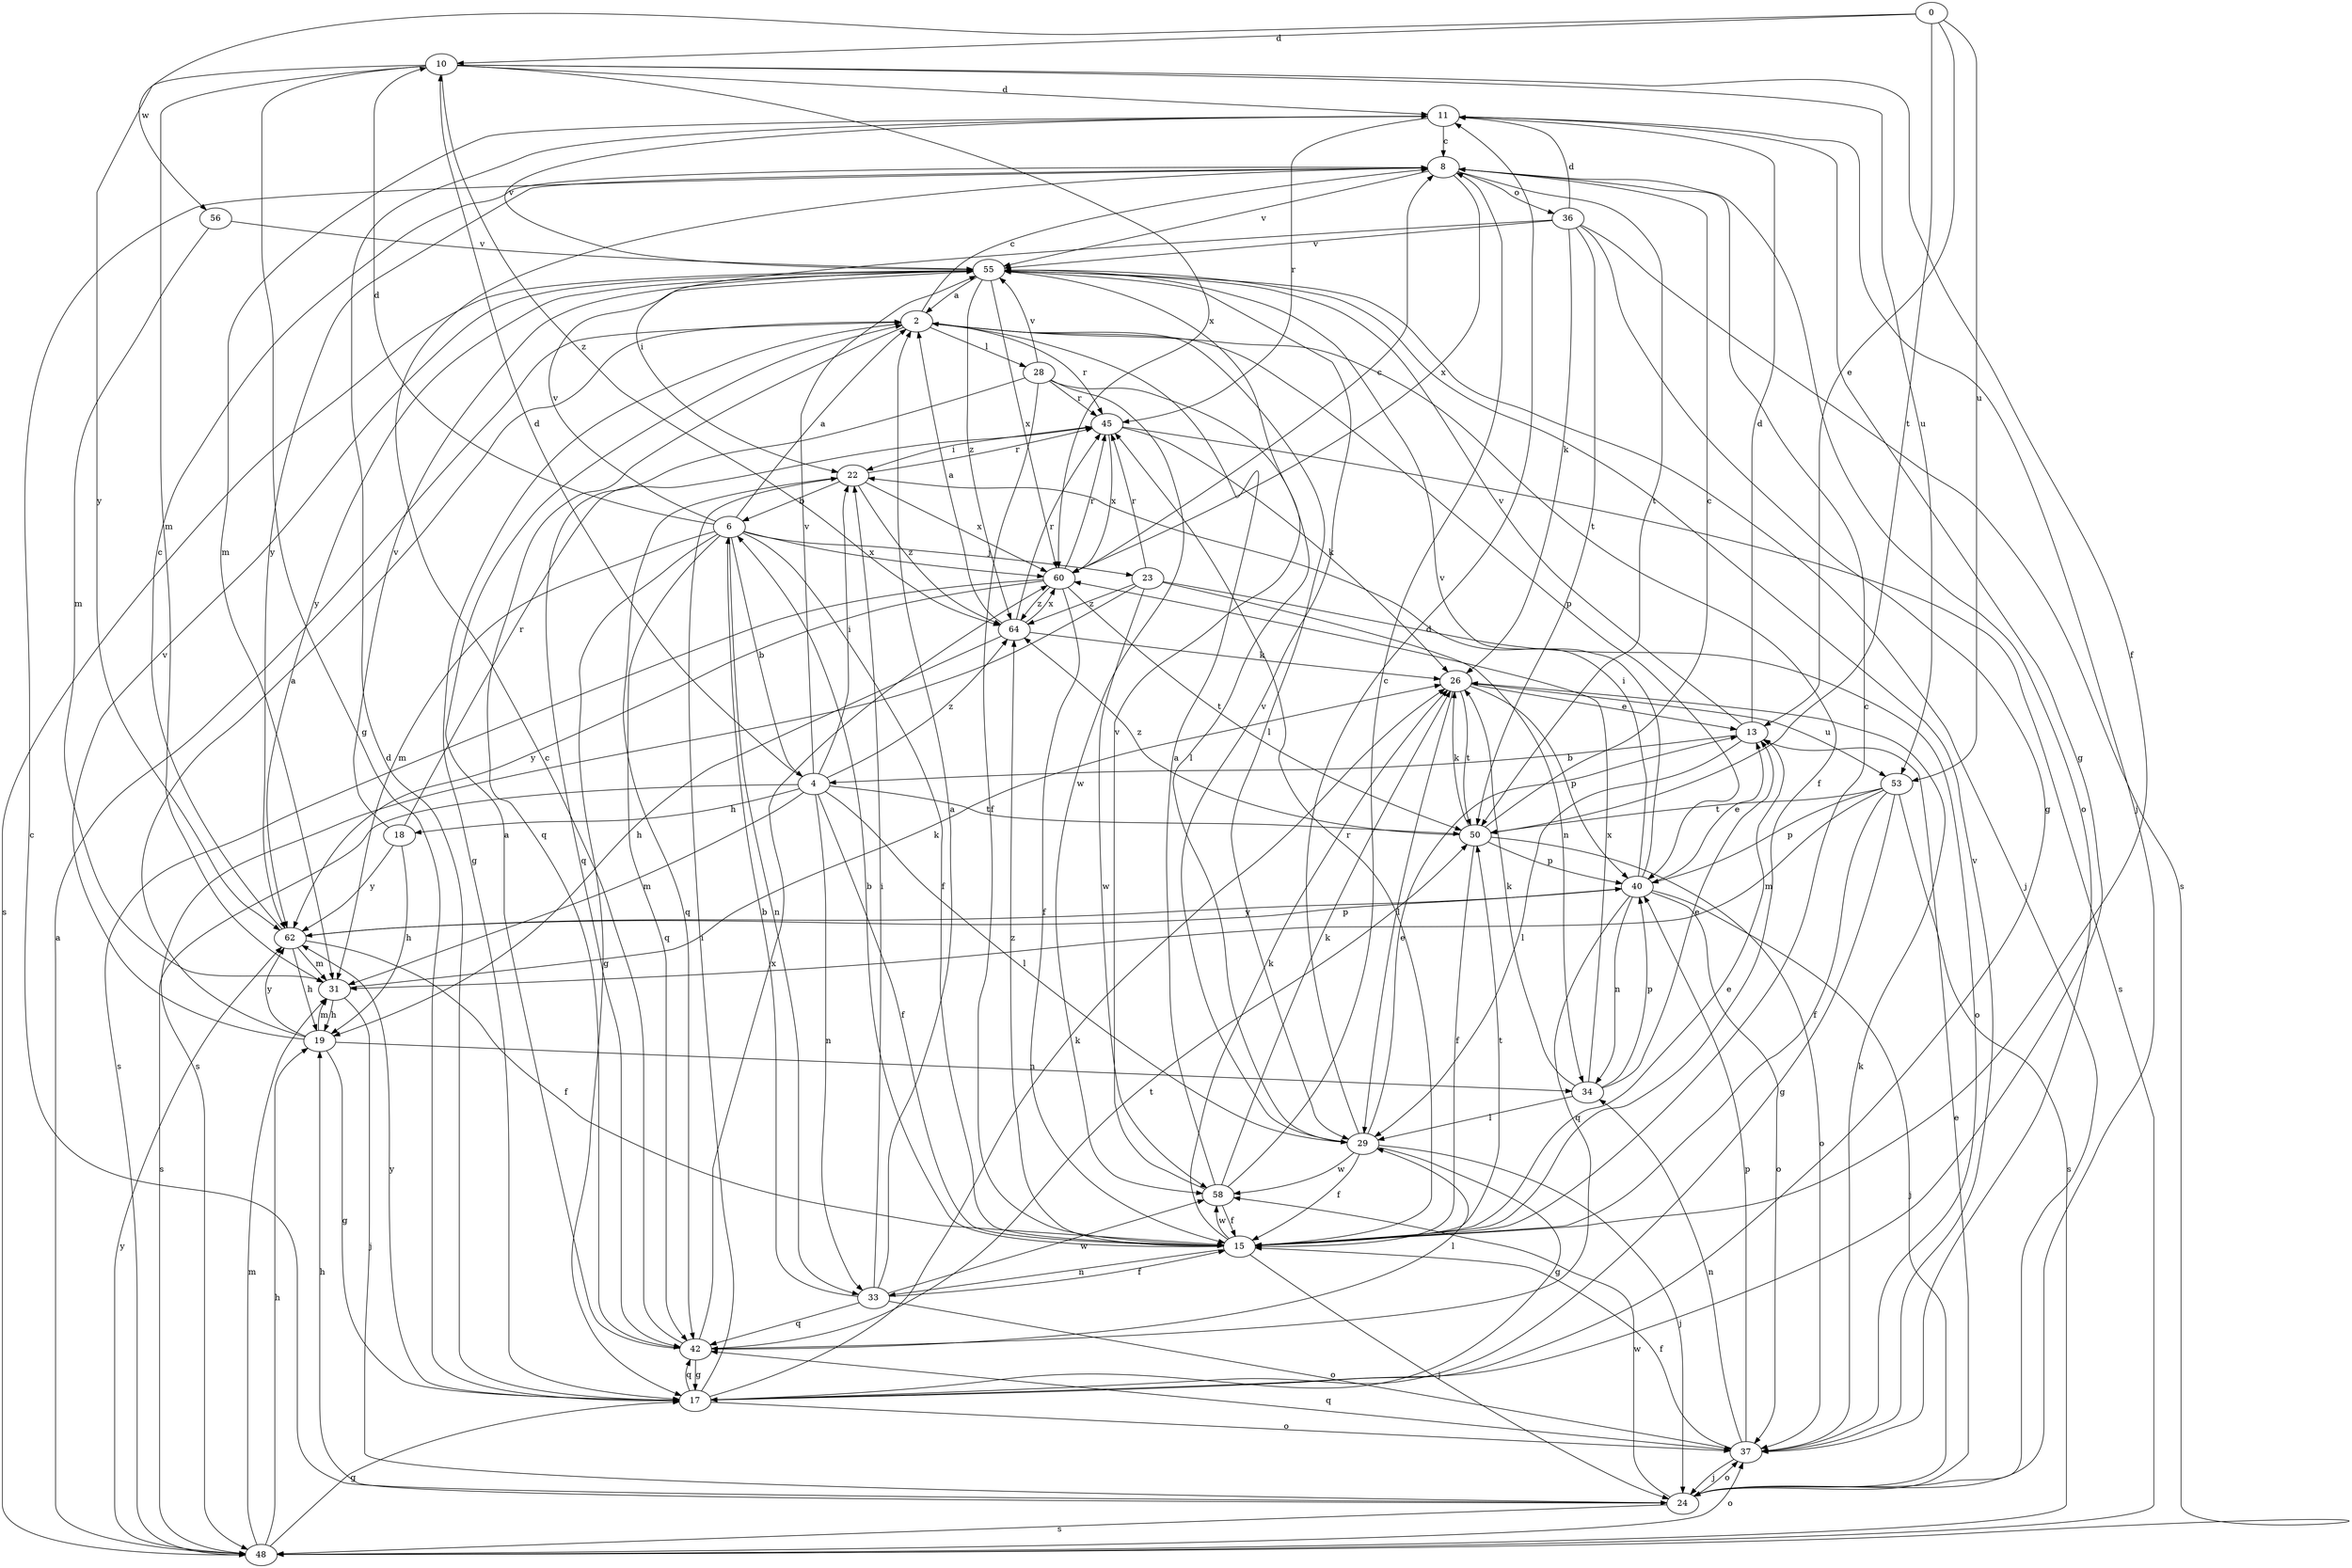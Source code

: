strict digraph  {
0;
2;
4;
6;
8;
10;
11;
13;
15;
17;
18;
19;
22;
23;
24;
26;
28;
29;
31;
33;
34;
36;
37;
40;
42;
45;
48;
50;
53;
55;
56;
58;
60;
62;
64;
0 -> 10  [label=d];
0 -> 13  [label=e];
0 -> 50  [label=t];
0 -> 53  [label=u];
0 -> 56  [label=w];
2 -> 8  [label=c];
2 -> 15  [label=f];
2 -> 17  [label=g];
2 -> 28  [label=l];
2 -> 29  [label=l];
2 -> 40  [label=p];
2 -> 42  [label=q];
2 -> 45  [label=r];
4 -> 10  [label=d];
4 -> 15  [label=f];
4 -> 18  [label=h];
4 -> 22  [label=i];
4 -> 29  [label=l];
4 -> 31  [label=m];
4 -> 33  [label=n];
4 -> 48  [label=s];
4 -> 50  [label=t];
4 -> 55  [label=v];
4 -> 64  [label=z];
6 -> 2  [label=a];
6 -> 4  [label=b];
6 -> 10  [label=d];
6 -> 15  [label=f];
6 -> 17  [label=g];
6 -> 23  [label=j];
6 -> 31  [label=m];
6 -> 33  [label=n];
6 -> 42  [label=q];
6 -> 55  [label=v];
6 -> 60  [label=x];
8 -> 36  [label=o];
8 -> 37  [label=o];
8 -> 50  [label=t];
8 -> 55  [label=v];
8 -> 60  [label=x];
8 -> 62  [label=y];
10 -> 11  [label=d];
10 -> 15  [label=f];
10 -> 17  [label=g];
10 -> 31  [label=m];
10 -> 53  [label=u];
10 -> 60  [label=x];
10 -> 62  [label=y];
10 -> 64  [label=z];
11 -> 8  [label=c];
11 -> 17  [label=g];
11 -> 24  [label=j];
11 -> 31  [label=m];
11 -> 45  [label=r];
11 -> 55  [label=v];
13 -> 4  [label=b];
13 -> 11  [label=d];
13 -> 29  [label=l];
13 -> 55  [label=v];
15 -> 6  [label=b];
15 -> 8  [label=c];
15 -> 13  [label=e];
15 -> 24  [label=j];
15 -> 26  [label=k];
15 -> 33  [label=n];
15 -> 45  [label=r];
15 -> 50  [label=t];
15 -> 58  [label=w];
15 -> 64  [label=z];
17 -> 11  [label=d];
17 -> 22  [label=i];
17 -> 26  [label=k];
17 -> 37  [label=o];
17 -> 42  [label=q];
17 -> 62  [label=y];
18 -> 19  [label=h];
18 -> 45  [label=r];
18 -> 55  [label=v];
18 -> 62  [label=y];
19 -> 2  [label=a];
19 -> 17  [label=g];
19 -> 31  [label=m];
19 -> 34  [label=n];
19 -> 55  [label=v];
19 -> 62  [label=y];
22 -> 6  [label=b];
22 -> 42  [label=q];
22 -> 45  [label=r];
22 -> 60  [label=x];
22 -> 64  [label=z];
23 -> 34  [label=n];
23 -> 37  [label=o];
23 -> 45  [label=r];
23 -> 48  [label=s];
23 -> 58  [label=w];
23 -> 64  [label=z];
24 -> 8  [label=c];
24 -> 13  [label=e];
24 -> 19  [label=h];
24 -> 37  [label=o];
24 -> 48  [label=s];
24 -> 58  [label=w];
26 -> 13  [label=e];
26 -> 29  [label=l];
26 -> 40  [label=p];
26 -> 50  [label=t];
26 -> 53  [label=u];
28 -> 15  [label=f];
28 -> 29  [label=l];
28 -> 42  [label=q];
28 -> 45  [label=r];
28 -> 55  [label=v];
28 -> 58  [label=w];
29 -> 11  [label=d];
29 -> 13  [label=e];
29 -> 15  [label=f];
29 -> 17  [label=g];
29 -> 24  [label=j];
29 -> 55  [label=v];
29 -> 58  [label=w];
31 -> 19  [label=h];
31 -> 24  [label=j];
31 -> 26  [label=k];
33 -> 2  [label=a];
33 -> 6  [label=b];
33 -> 15  [label=f];
33 -> 22  [label=i];
33 -> 37  [label=o];
33 -> 42  [label=q];
33 -> 58  [label=w];
34 -> 13  [label=e];
34 -> 26  [label=k];
34 -> 29  [label=l];
34 -> 40  [label=p];
34 -> 60  [label=x];
36 -> 11  [label=d];
36 -> 17  [label=g];
36 -> 22  [label=i];
36 -> 26  [label=k];
36 -> 48  [label=s];
36 -> 50  [label=t];
36 -> 55  [label=v];
37 -> 15  [label=f];
37 -> 24  [label=j];
37 -> 26  [label=k];
37 -> 34  [label=n];
37 -> 40  [label=p];
37 -> 42  [label=q];
37 -> 55  [label=v];
40 -> 13  [label=e];
40 -> 22  [label=i];
40 -> 24  [label=j];
40 -> 34  [label=n];
40 -> 37  [label=o];
40 -> 42  [label=q];
40 -> 55  [label=v];
40 -> 62  [label=y];
42 -> 2  [label=a];
42 -> 8  [label=c];
42 -> 17  [label=g];
42 -> 29  [label=l];
42 -> 50  [label=t];
42 -> 60  [label=x];
45 -> 22  [label=i];
45 -> 26  [label=k];
45 -> 48  [label=s];
45 -> 60  [label=x];
48 -> 2  [label=a];
48 -> 17  [label=g];
48 -> 19  [label=h];
48 -> 31  [label=m];
48 -> 37  [label=o];
48 -> 62  [label=y];
50 -> 8  [label=c];
50 -> 15  [label=f];
50 -> 26  [label=k];
50 -> 37  [label=o];
50 -> 40  [label=p];
50 -> 64  [label=z];
53 -> 15  [label=f];
53 -> 17  [label=g];
53 -> 31  [label=m];
53 -> 40  [label=p];
53 -> 48  [label=s];
53 -> 50  [label=t];
55 -> 2  [label=a];
55 -> 24  [label=j];
55 -> 48  [label=s];
55 -> 60  [label=x];
55 -> 62  [label=y];
55 -> 64  [label=z];
56 -> 31  [label=m];
56 -> 55  [label=v];
58 -> 2  [label=a];
58 -> 8  [label=c];
58 -> 15  [label=f];
58 -> 26  [label=k];
58 -> 55  [label=v];
60 -> 8  [label=c];
60 -> 15  [label=f];
60 -> 45  [label=r];
60 -> 48  [label=s];
60 -> 50  [label=t];
60 -> 62  [label=y];
60 -> 64  [label=z];
62 -> 8  [label=c];
62 -> 15  [label=f];
62 -> 19  [label=h];
62 -> 31  [label=m];
62 -> 40  [label=p];
64 -> 2  [label=a];
64 -> 19  [label=h];
64 -> 26  [label=k];
64 -> 45  [label=r];
64 -> 60  [label=x];
}
